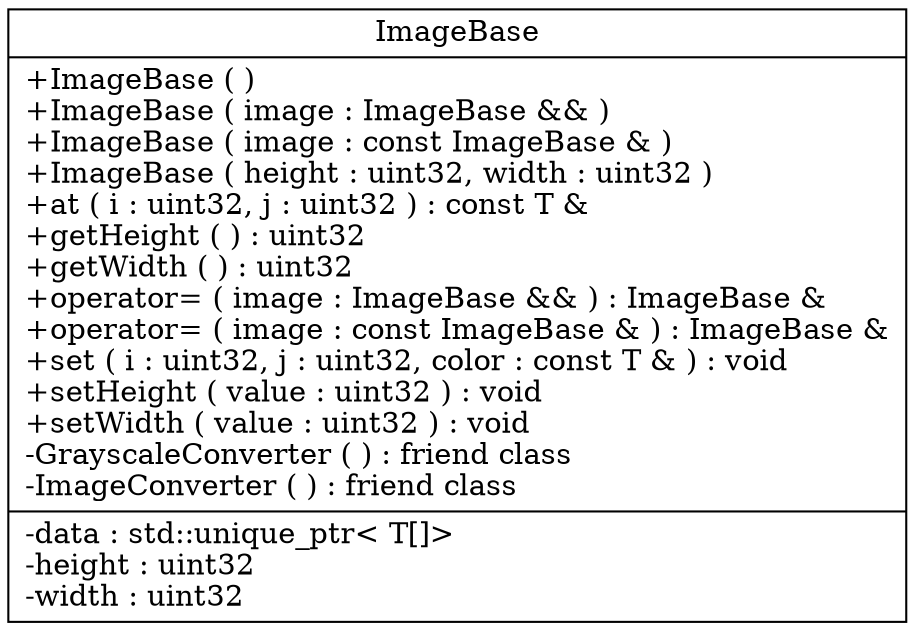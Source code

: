 digraph ImageBase
{
graph [ rankdir="RL" ]
"db/d6b/class_image_base" [ label="ImageBase\n|+ImageBase (  )\l+ImageBase ( image : ImageBase && )\l+ImageBase ( image : const ImageBase & )\l+ImageBase ( height : uint32, width : uint32 )\l+at ( i : uint32, j : uint32 ) : const T &\l+getHeight (  ) : uint32\l+getWidth (  ) : uint32\l+operator= ( image : ImageBase && ) : ImageBase &\l+operator= ( image : const ImageBase & ) : ImageBase &\l+set ( i : uint32, j : uint32, color : const T & ) : void\l+setHeight ( value : uint32 ) : void\l+setWidth ( value : uint32 ) : void\l-GrayscaleConverter (  ) : friend class\l-ImageConverter (  ) : friend class\l|-data : std::unique_ptr\< T[]\>\l-height : uint32\l-width : uint32\l" shape="record" ]
}